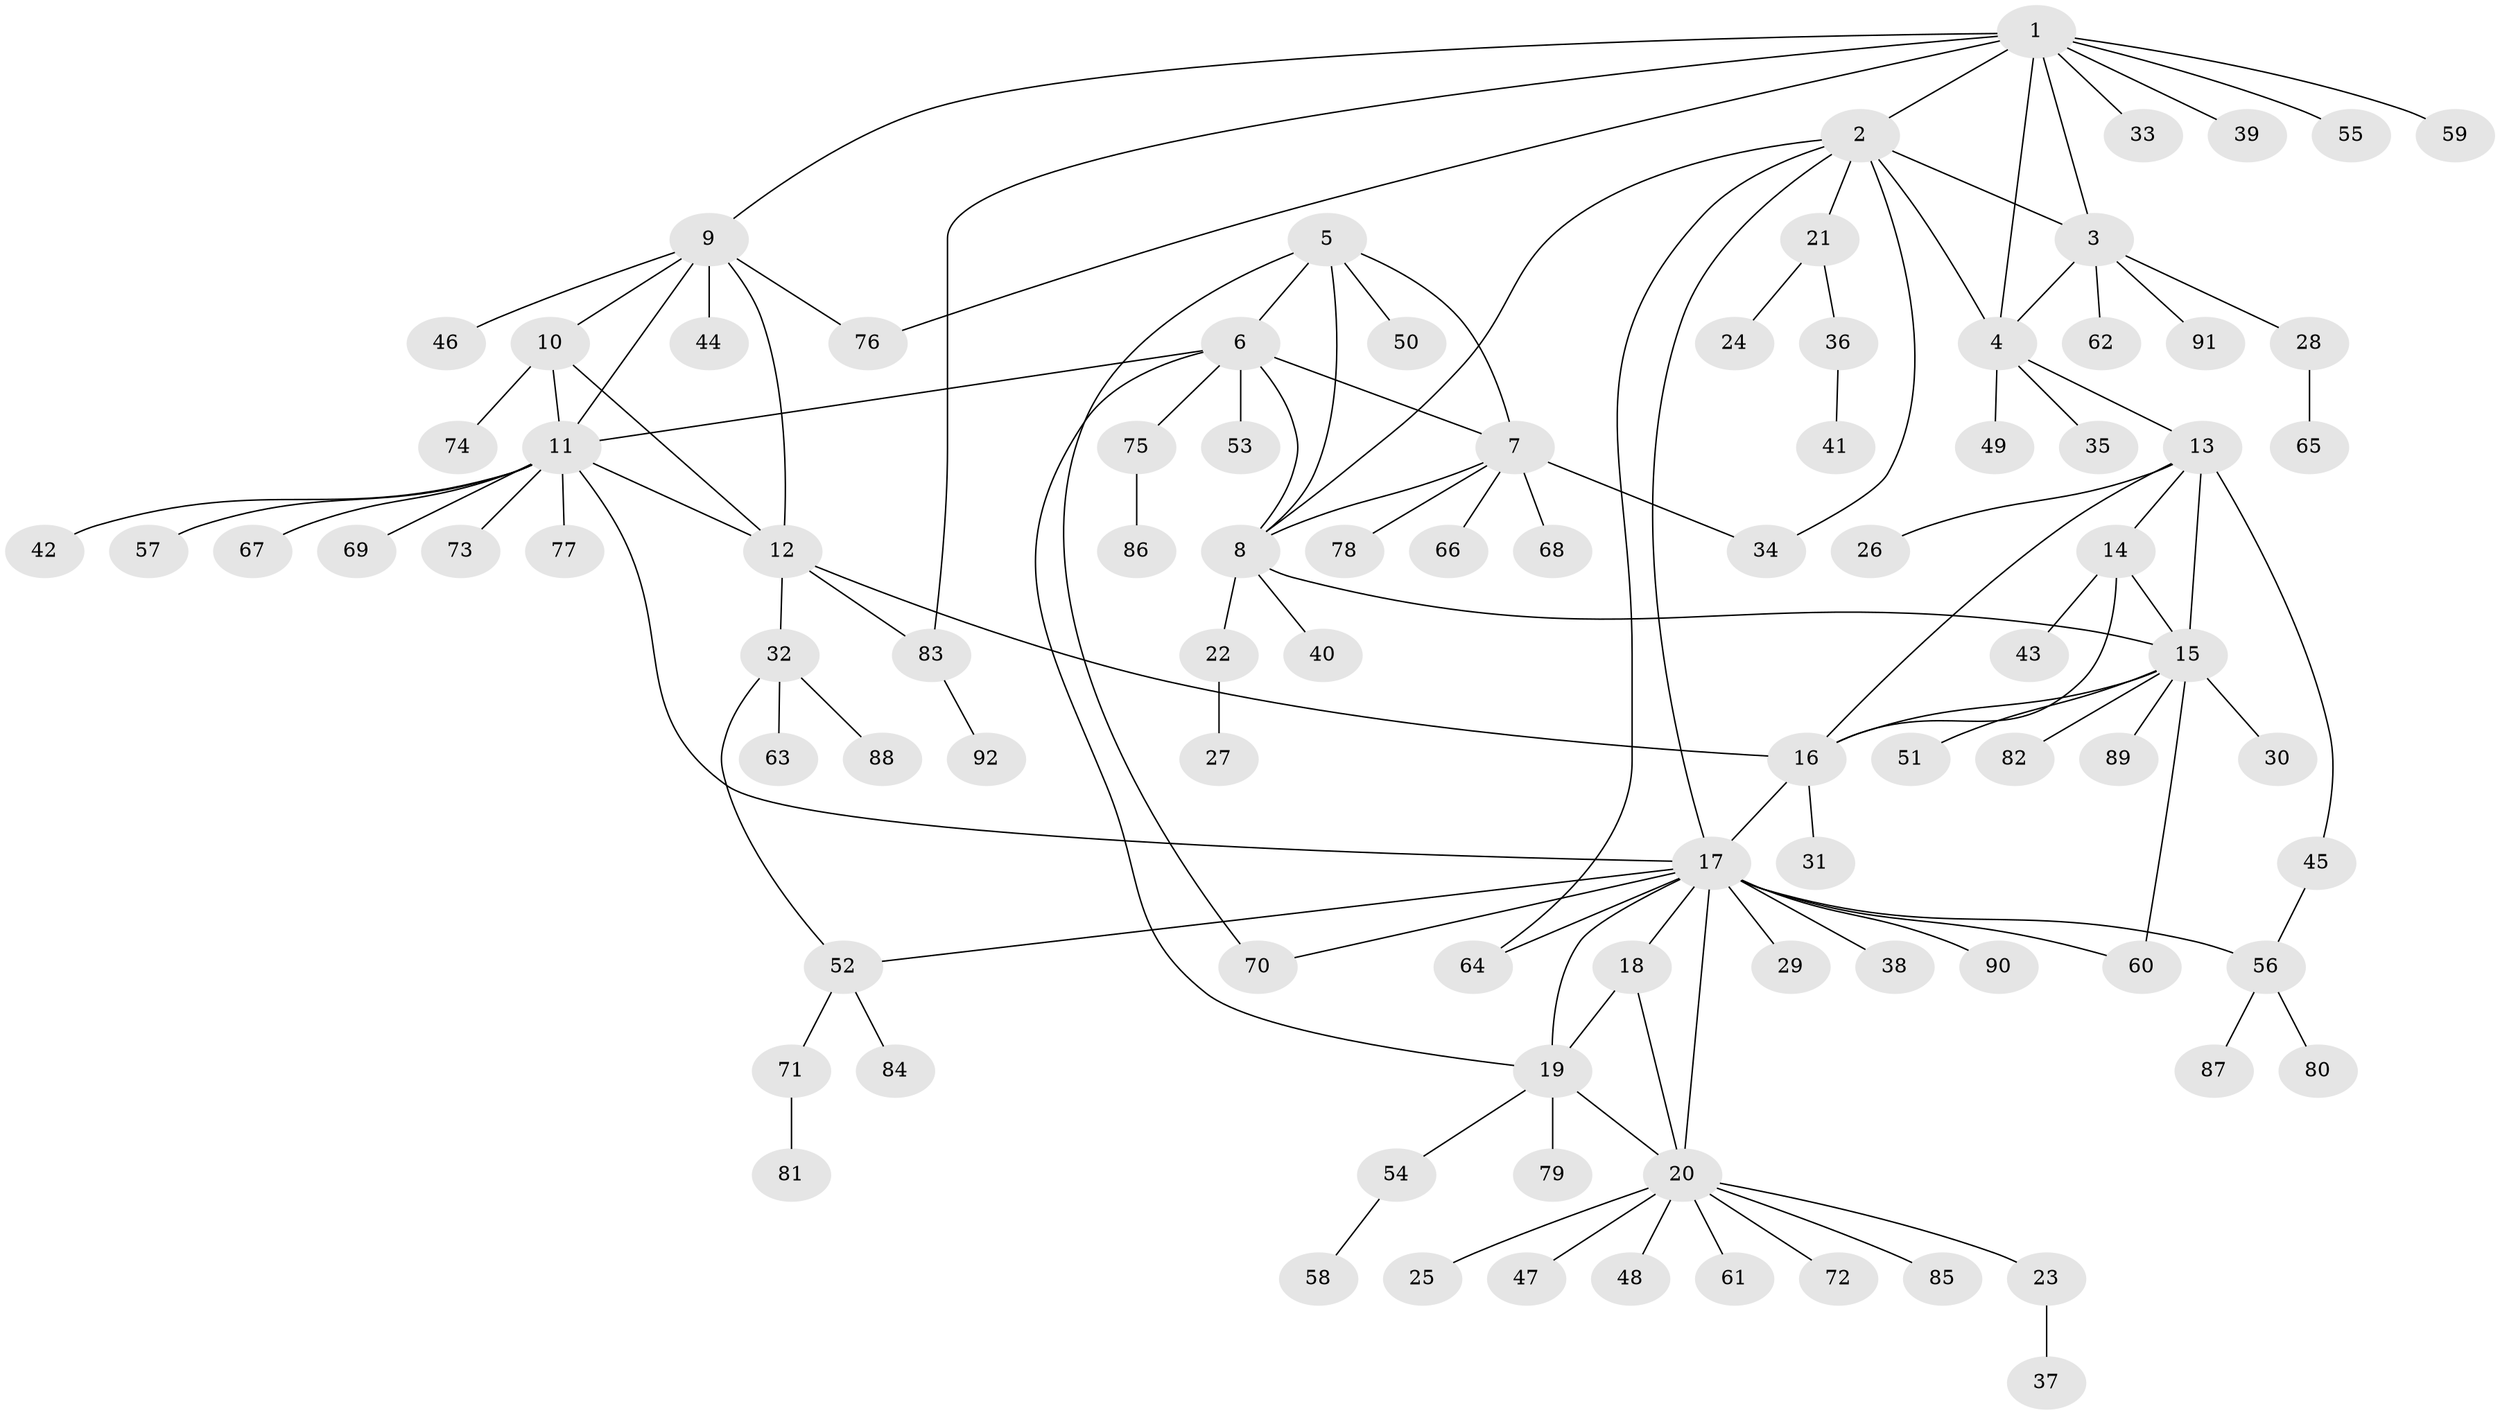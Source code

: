 // coarse degree distribution, {7: 0.05, 8: 0.025, 5: 0.175, 4: 0.1, 6: 0.075, 3: 0.1, 9: 0.025, 2: 0.15, 1: 0.3}
// Generated by graph-tools (version 1.1) at 2025/52/03/04/25 22:52:30]
// undirected, 92 vertices, 120 edges
graph export_dot {
  node [color=gray90,style=filled];
  1;
  2;
  3;
  4;
  5;
  6;
  7;
  8;
  9;
  10;
  11;
  12;
  13;
  14;
  15;
  16;
  17;
  18;
  19;
  20;
  21;
  22;
  23;
  24;
  25;
  26;
  27;
  28;
  29;
  30;
  31;
  32;
  33;
  34;
  35;
  36;
  37;
  38;
  39;
  40;
  41;
  42;
  43;
  44;
  45;
  46;
  47;
  48;
  49;
  50;
  51;
  52;
  53;
  54;
  55;
  56;
  57;
  58;
  59;
  60;
  61;
  62;
  63;
  64;
  65;
  66;
  67;
  68;
  69;
  70;
  71;
  72;
  73;
  74;
  75;
  76;
  77;
  78;
  79;
  80;
  81;
  82;
  83;
  84;
  85;
  86;
  87;
  88;
  89;
  90;
  91;
  92;
  1 -- 2;
  1 -- 3;
  1 -- 4;
  1 -- 9;
  1 -- 33;
  1 -- 39;
  1 -- 55;
  1 -- 59;
  1 -- 76;
  1 -- 83;
  2 -- 3;
  2 -- 4;
  2 -- 8;
  2 -- 17;
  2 -- 21;
  2 -- 34;
  2 -- 64;
  3 -- 4;
  3 -- 28;
  3 -- 62;
  3 -- 91;
  4 -- 13;
  4 -- 35;
  4 -- 49;
  5 -- 6;
  5 -- 7;
  5 -- 8;
  5 -- 50;
  5 -- 70;
  6 -- 7;
  6 -- 8;
  6 -- 11;
  6 -- 19;
  6 -- 53;
  6 -- 75;
  7 -- 8;
  7 -- 34;
  7 -- 66;
  7 -- 68;
  7 -- 78;
  8 -- 15;
  8 -- 22;
  8 -- 40;
  9 -- 10;
  9 -- 11;
  9 -- 12;
  9 -- 44;
  9 -- 46;
  9 -- 76;
  10 -- 11;
  10 -- 12;
  10 -- 74;
  11 -- 12;
  11 -- 17;
  11 -- 42;
  11 -- 57;
  11 -- 67;
  11 -- 69;
  11 -- 73;
  11 -- 77;
  12 -- 16;
  12 -- 32;
  12 -- 83;
  13 -- 14;
  13 -- 15;
  13 -- 16;
  13 -- 26;
  13 -- 45;
  14 -- 15;
  14 -- 16;
  14 -- 43;
  15 -- 16;
  15 -- 30;
  15 -- 51;
  15 -- 60;
  15 -- 82;
  15 -- 89;
  16 -- 17;
  16 -- 31;
  17 -- 18;
  17 -- 19;
  17 -- 20;
  17 -- 29;
  17 -- 38;
  17 -- 52;
  17 -- 56;
  17 -- 60;
  17 -- 64;
  17 -- 70;
  17 -- 90;
  18 -- 19;
  18 -- 20;
  19 -- 20;
  19 -- 54;
  19 -- 79;
  20 -- 23;
  20 -- 25;
  20 -- 47;
  20 -- 48;
  20 -- 61;
  20 -- 72;
  20 -- 85;
  21 -- 24;
  21 -- 36;
  22 -- 27;
  23 -- 37;
  28 -- 65;
  32 -- 52;
  32 -- 63;
  32 -- 88;
  36 -- 41;
  45 -- 56;
  52 -- 71;
  52 -- 84;
  54 -- 58;
  56 -- 80;
  56 -- 87;
  71 -- 81;
  75 -- 86;
  83 -- 92;
}
